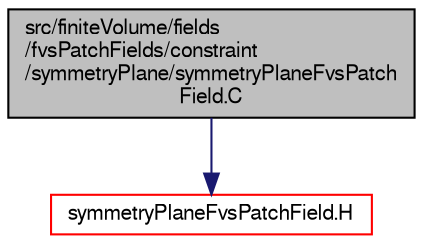 digraph "src/finiteVolume/fields/fvsPatchFields/constraint/symmetryPlane/symmetryPlaneFvsPatchField.C"
{
  bgcolor="transparent";
  edge [fontname="FreeSans",fontsize="10",labelfontname="FreeSans",labelfontsize="10"];
  node [fontname="FreeSans",fontsize="10",shape=record];
  Node0 [label="src/finiteVolume/fields\l/fvsPatchFields/constraint\l/symmetryPlane/symmetryPlaneFvsPatch\lField.C",height=0.2,width=0.4,color="black", fillcolor="grey75", style="filled", fontcolor="black"];
  Node0 -> Node1 [color="midnightblue",fontsize="10",style="solid",fontname="FreeSans"];
  Node1 [label="symmetryPlaneFvsPatchField.H",height=0.2,width=0.4,color="red",URL="$a02681.html"];
}
